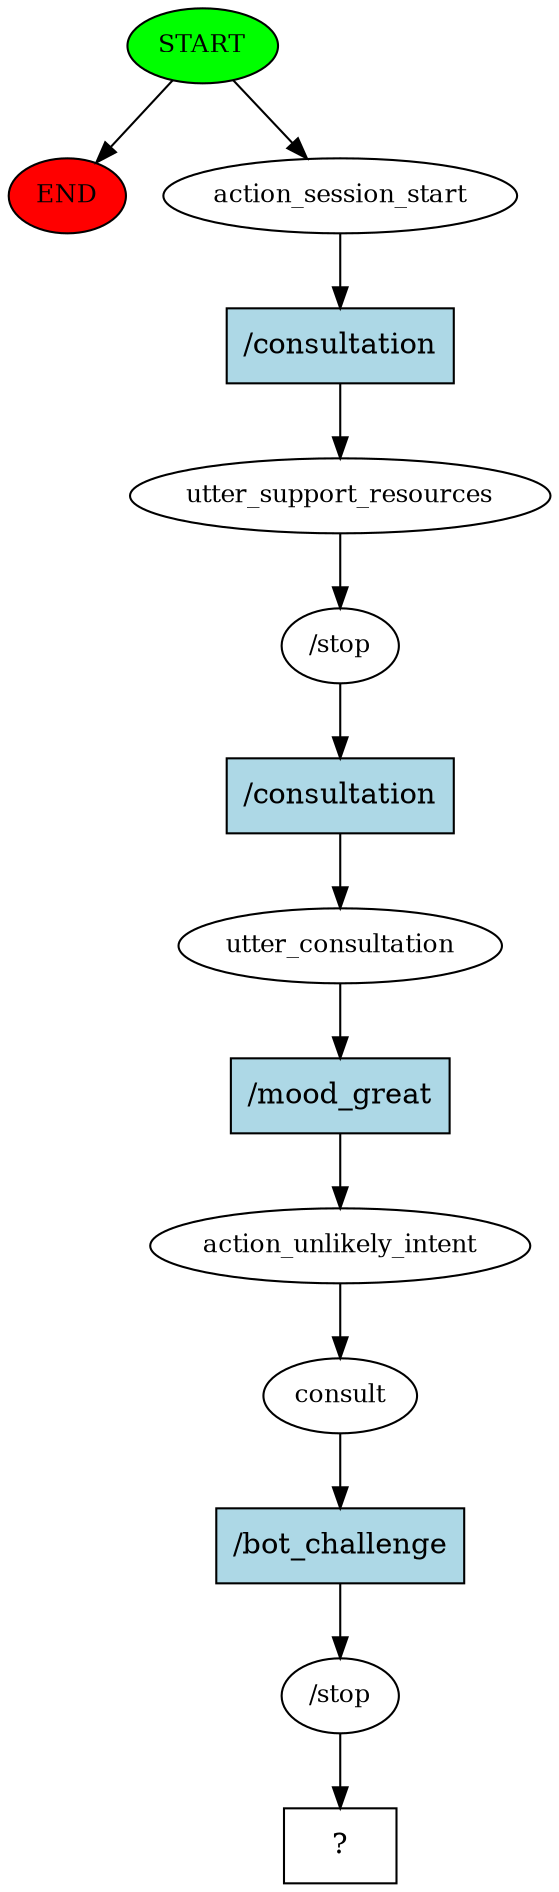 digraph  {
0 [class="start active", fillcolor=green, fontsize=12, label=START, style=filled];
"-1" [class=end, fillcolor=red, fontsize=12, label=END, style=filled];
1 [class=active, fontsize=12, label=action_session_start];
2 [class=active, fontsize=12, label=utter_support_resources];
3 [class=active, fontsize=12, label="/stop"];
4 [class=active, fontsize=12, label=utter_consultation];
5 [class=active, fontsize=12, label=action_unlikely_intent];
6 [class=active, fontsize=12, label=consult];
7 [class=active, fontsize=12, label="/stop"];
8 [class="intent dashed active", label="  ?  ", shape=rect];
9 [class="intent active", fillcolor=lightblue, label="/consultation", shape=rect, style=filled];
10 [class="intent active", fillcolor=lightblue, label="/consultation", shape=rect, style=filled];
11 [class="intent active", fillcolor=lightblue, label="/mood_great", shape=rect, style=filled];
12 [class="intent active", fillcolor=lightblue, label="/bot_challenge", shape=rect, style=filled];
0 -> "-1"  [class="", key=NONE, label=""];
0 -> 1  [class=active, key=NONE, label=""];
1 -> 9  [class=active, key=0];
2 -> 3  [class=active, key=NONE, label=""];
3 -> 10  [class=active, key=0];
4 -> 11  [class=active, key=0];
5 -> 6  [class=active, key=NONE, label=""];
6 -> 12  [class=active, key=0];
7 -> 8  [class=active, key=NONE, label=""];
9 -> 2  [class=active, key=0];
10 -> 4  [class=active, key=0];
11 -> 5  [class=active, key=0];
12 -> 7  [class=active, key=0];
}
